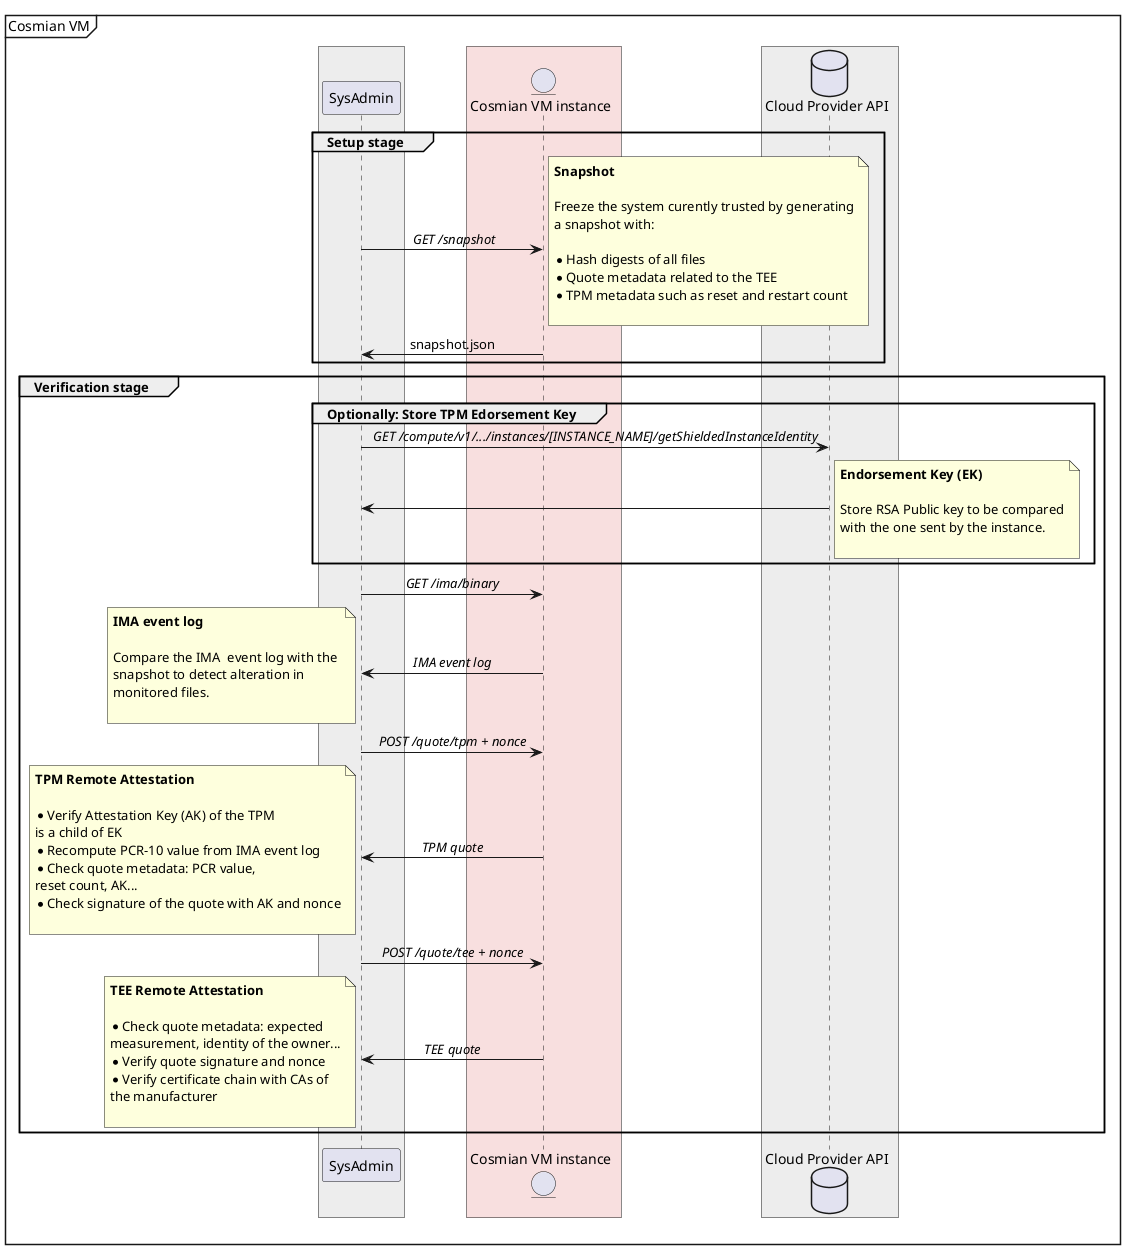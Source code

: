 @startuml cosmian_vm_sec

skinparam SequenceMessageAlign center
skinparam BoxPadding 30

mainframe Cosmian VM

box #ededed
    participant "SysAdmin" as client
end box

box #f8dfdf
    entity "Cosmian VM instance" as server
end box

box #ededed
    Database "Cloud Provider API" as cp
end box

group Setup stage
client -> server: // GET /snapshot//
note right
**Snapshot**

Freeze the system curently trusted by generating
a snapshot with: 

* Hash digests of all files
* Quote metadata related to the TEE
* TPM metadata such as reset and restart count

end note
server -> client : snapshot.json
end

group Verification stage

group Optionally: Store TPM Edorsement Key
client -> cp : //GET /compute/v1/.../instances/[INSTANCE_NAME]/getShieldedInstanceIdentity//
cp -> client :
note right
**Endorsement Key (EK)**

Store RSA Public key to be compared
with the one sent by the instance.

end note
end

client -> server : //GET /ima/binary//
server -> client : //IMA event log//
note left
**IMA event log**

Compare the IMA  event log with the 
snapshot to detect alteration in 
monitored files.

end note

client -> server : //POST /quote/tpm + nonce//
server -> client : //TPM quote//
note left
**TPM Remote Attestation**

* Verify Attestation Key (AK) of the TPM
is a child of EK
* Recompute PCR-10 value from IMA event log
* Check quote metadata: PCR value,
reset count, AK...
* Check signature of the quote with AK and nonce

end note

client -> server : //POST /quote/tee + nonce//
server -> client://TEE quote//
note left
**TEE Remote Attestation**

* Check quote metadata: expected 
measurement, identity of the owner...
* Verify quote signature and nonce
* Verify certificate chain with CAs of
the manufacturer

end note

end

@enduml